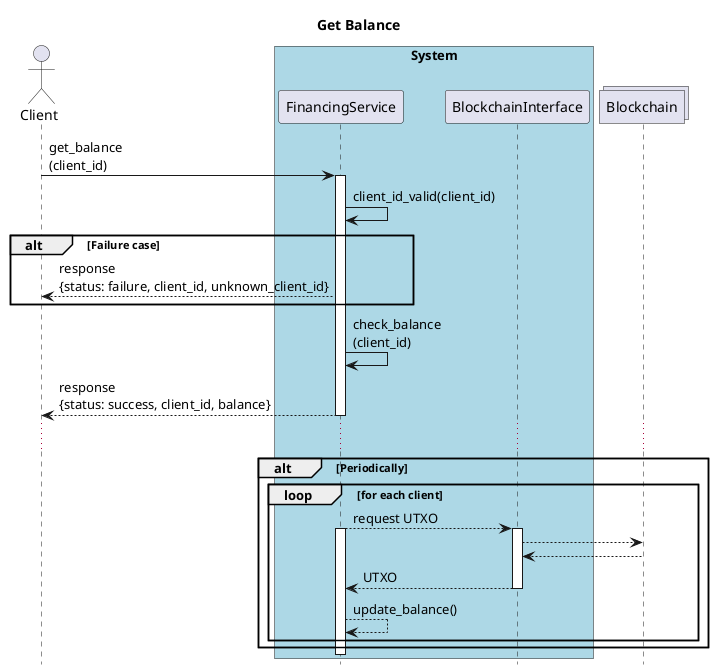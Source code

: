 @startuml
title Get Balance
hide footbox
actor Client as A
box "System" #lightblue

    participant FinancingService as FS
    participant BlockchainInterface as BS
end box

Collections Blockchain


A -> FS: get_balance\n(client_id)
activate FS
FS -> FS: client_id_valid(client_id)
alt Failure case
    FS --> A: response\n{status: failure, client_id, unknown_client_id}
end

FS -> FS: check_balance\n(client_id)
FS --> A: response\n{status: success, client_id, balance}
deactivate FS
...


alt Periodically
    'activate FS
    loop for each client
        FS --> BS: request UTXO
        activate FS
        activate BS
        BS --> Blockchain
        Blockchain --> BS
        BS --> FS: UTXO
        deactivate BS

        FS --> FS: update_balance()
    end

end
deactivate FS

@enduml
